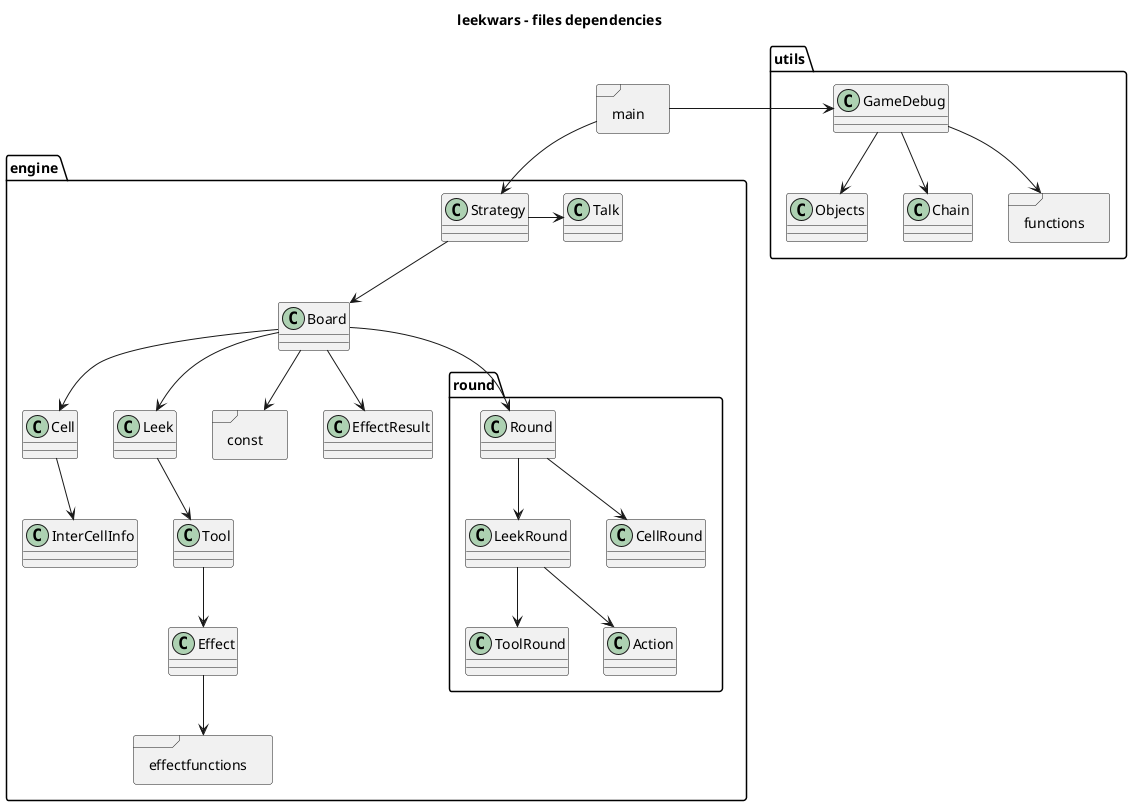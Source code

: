 @startuml

title leekwars - files dependencies

allowmixing

package engine {
  package round {
    class Round
    class LeekRound
    class CellRound
    class ToolRound
    class Action
  }
  class Board
  class Cell 
  class Leek
  class Effect
  class Tool
  frame const
  frame effectfunctions
  class EffectResult
  class InterCellInfo
  class Strategy
  class Talk
}

frame main

package utils {
  class GameDebug
  class Objects
  class Chain
  frame functions
}

main -> GameDebug
main --> Strategy
Strategy --> Board
Strategy -> Talk
LeekRound --> Action
Effect --> effectfunctions
Board --> EffectResult
Board --> Round 
Board --> const
Round --> CellRound
Round --> LeekRound
Board --> Cell
Cell --> InterCellInfo
LeekRound --> ToolRound
Leek --> Tool
Board --> Leek
Tool --> Effect
GameDebug --> Objects
GameDebug --> Chain
GameDebug --> functions

@enduml

